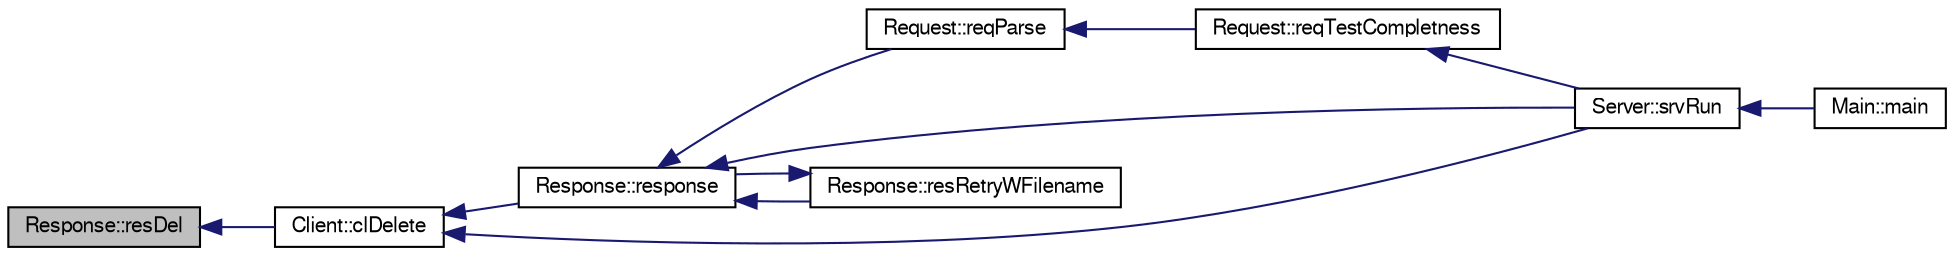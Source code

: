 digraph G
{
  bgcolor="transparent";
  edge [fontname="FreeSans",fontsize="10",labelfontname="FreeSans",labelfontsize="10"];
  node [fontname="FreeSans",fontsize="10",shape=record];
  rankdir=LR;
  Node1 [label="Response::resDel",height=0.2,width=0.4,color="black", fillcolor="grey75", style="filled" fontcolor="black"];
  Node1 -> Node2 [dir=back,color="midnightblue",fontsize="10",style="solid",fontname="FreeSans"];
  Node2 [label="Client::clDelete",height=0.2,width=0.4,color="black",URL="$structClient.html#a5a71e07837642785fc1fa3c906be6641"];
  Node2 -> Node3 [dir=back,color="midnightblue",fontsize="10",style="solid",fontname="FreeSans"];
  Node3 [label="Response::response",height=0.2,width=0.4,color="black",URL="$structResponse.html#a0735f41f650e4a0f3dff85b26aec75e3"];
  Node3 -> Node4 [dir=back,color="midnightblue",fontsize="10",style="solid",fontname="FreeSans"];
  Node4 [label="Request::reqParse",height=0.2,width=0.4,color="black",URL="$structRequest.html#a3cc8f86cef8b75c6fb866bb6a7c32c77"];
  Node4 -> Node5 [dir=back,color="midnightblue",fontsize="10",style="solid",fontname="FreeSans"];
  Node5 [label="Request::reqTestCompletness",height=0.2,width=0.4,color="black",URL="$structRequest.html#ae7c72d7a8e1b2f585445460334f7c210"];
  Node5 -> Node6 [dir=back,color="midnightblue",fontsize="10",style="solid",fontname="FreeSans"];
  Node6 [label="Server::srvRun",height=0.2,width=0.4,color="black",URL="$structServer.html#a5fd020f6b3d0e9126fc1feb039bec404"];
  Node6 -> Node7 [dir=back,color="midnightblue",fontsize="10",style="solid",fontname="FreeSans"];
  Node7 [label="Main::main",height=0.2,width=0.4,color="black",URL="$structMain.html#a3c04138a5bfe5d72780bb7e82a18e627"];
  Node3 -> Node8 [dir=back,color="midnightblue",fontsize="10",style="solid",fontname="FreeSans"];
  Node8 [label="Response::resRetryWFilename",height=0.2,width=0.4,color="black",URL="$structResponse.html#aecb6582874122f9e29074eef8cf2c05b"];
  Node8 -> Node3 [dir=back,color="midnightblue",fontsize="10",style="solid",fontname="FreeSans"];
  Node3 -> Node6 [dir=back,color="midnightblue",fontsize="10",style="solid",fontname="FreeSans"];
  Node2 -> Node6 [dir=back,color="midnightblue",fontsize="10",style="solid",fontname="FreeSans"];
}
